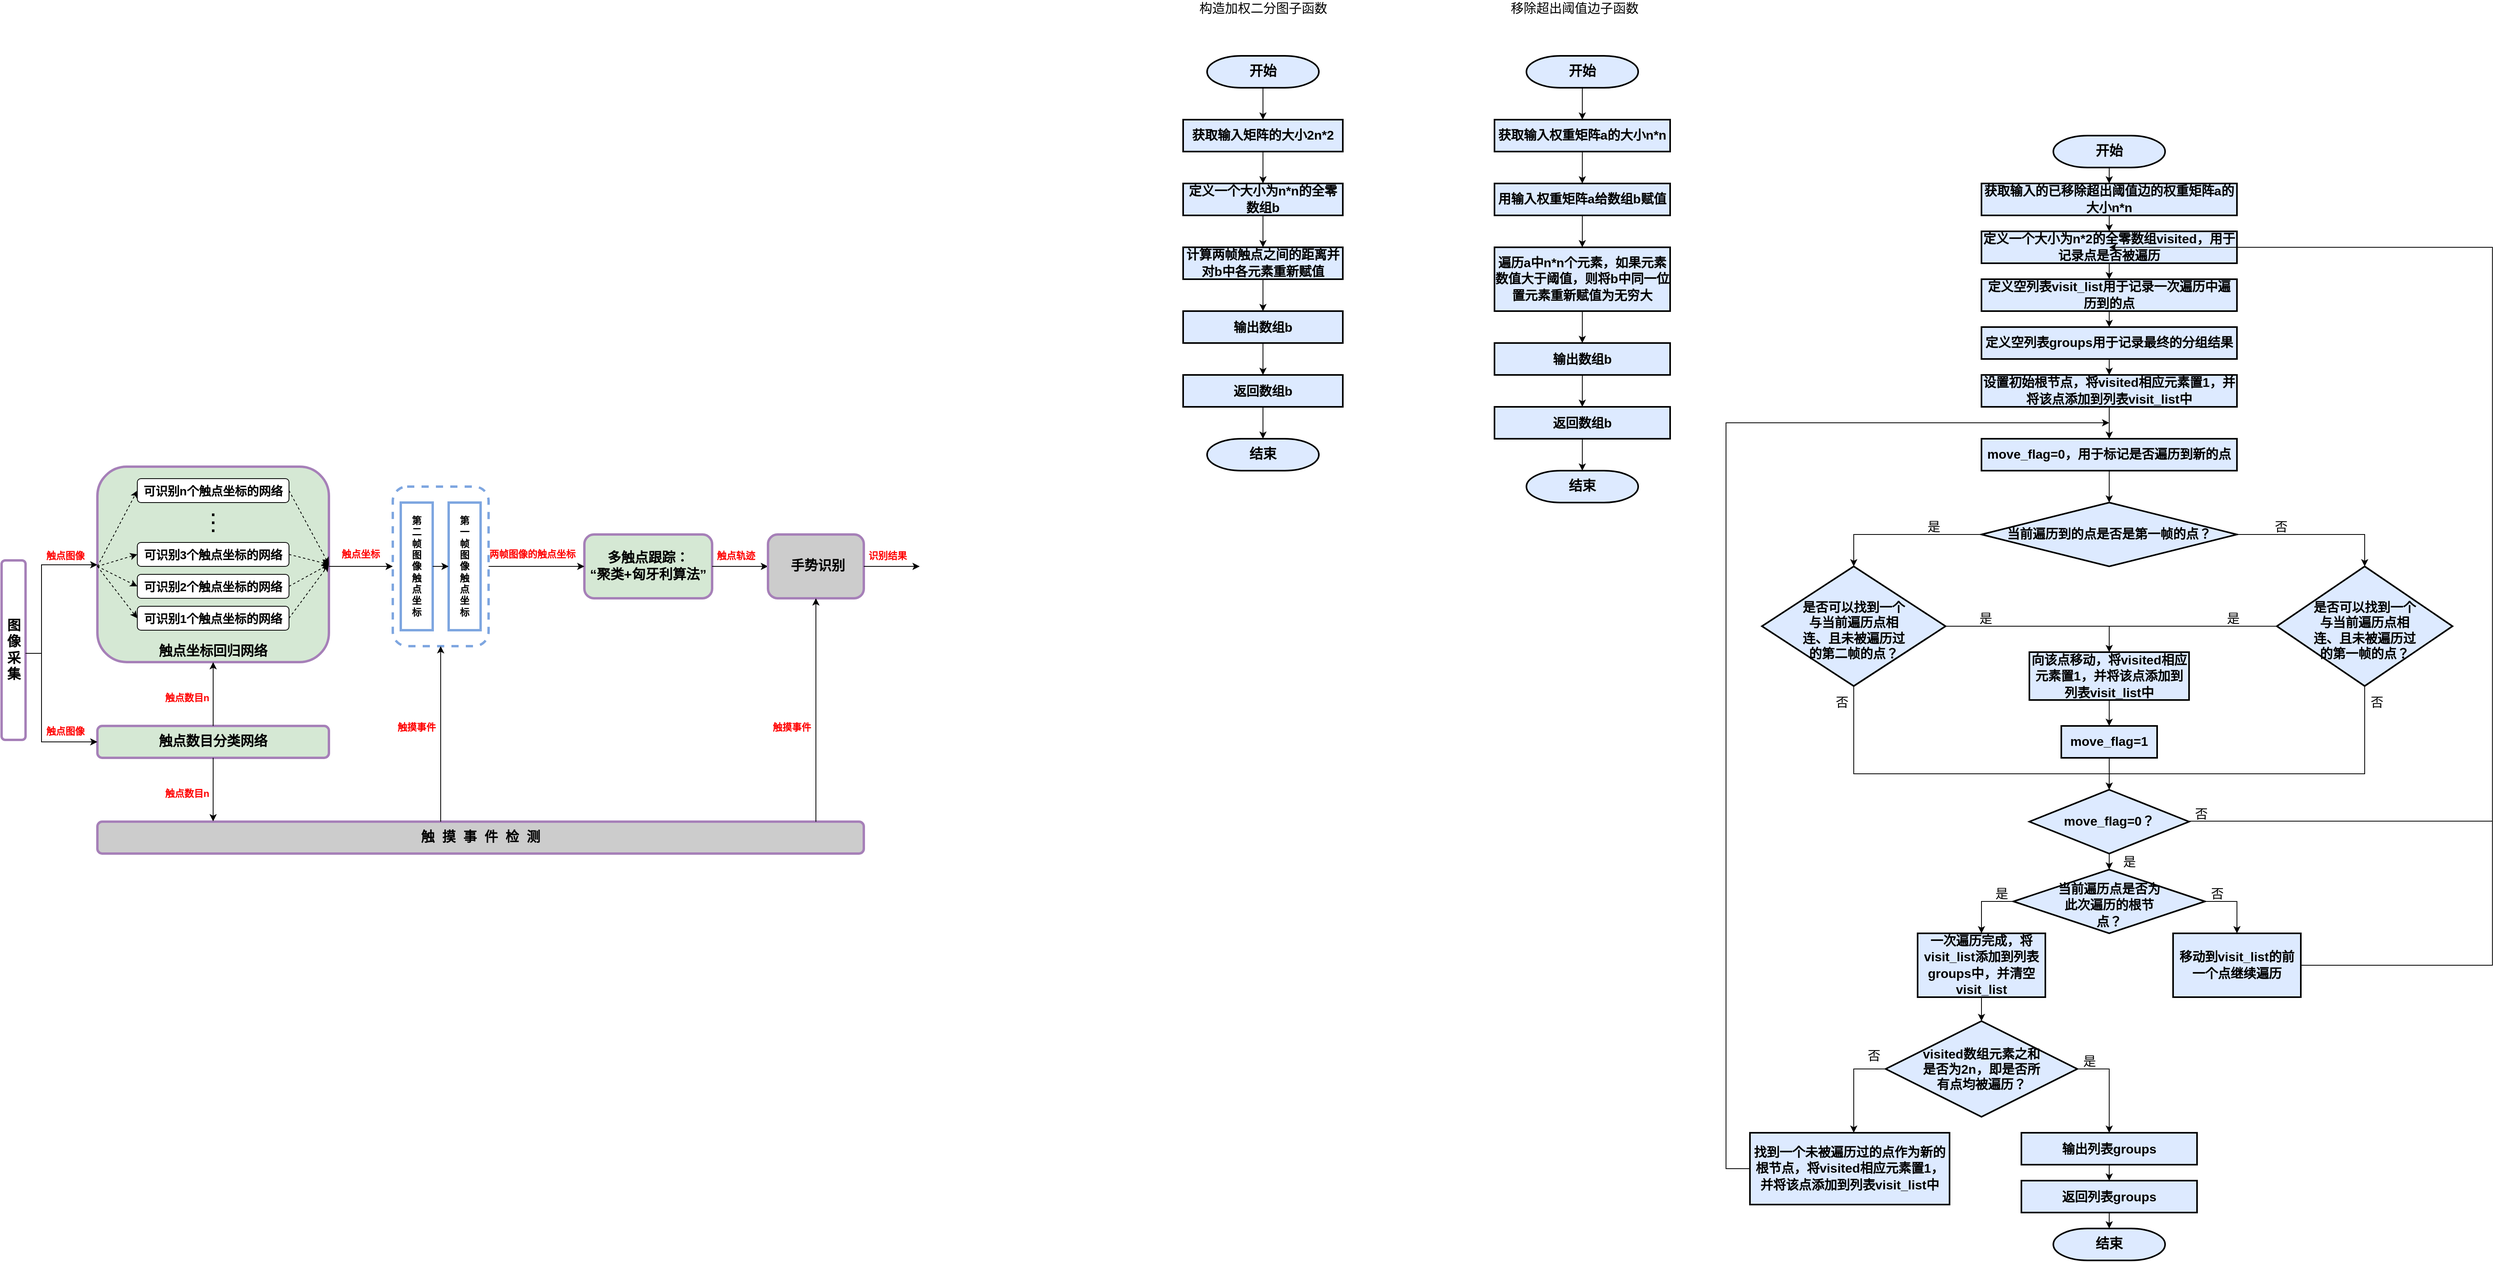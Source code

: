 <mxfile version="18.0.5" type="github">
  <diagram id="jXaNnU9WBbs-hRgU_72k" name="Page-1">
    <mxGraphModel dx="904" dy="1380" grid="1" gridSize="10" guides="1" tooltips="1" connect="1" arrows="1" fold="1" page="0" pageScale="1" pageWidth="827" pageHeight="1169" math="0" shadow="0">
      <root>
        <mxCell id="0" />
        <mxCell id="1" parent="0" />
        <mxCell id="43LiQiZvyMIUir7U2u6s-16" value="" style="rounded=1;whiteSpace=wrap;html=1;fontSize=22;fillColor=#D5E8D4;strokeColor=#A680B8;strokeWidth=3;" parent="1" vertex="1">
          <mxGeometry x="160" y="75" width="290" height="245" as="geometry" />
        </mxCell>
        <mxCell id="43LiQiZvyMIUir7U2u6s-3" value="" style="rounded=1;whiteSpace=wrap;html=1;fontSize=15;strokeColor=#A680B8;strokeWidth=3;fillColor=#D5E8D4;" parent="1" vertex="1">
          <mxGeometry x="160" y="400" width="290" height="40" as="geometry" />
        </mxCell>
        <mxCell id="43LiQiZvyMIUir7U2u6s-47" value="" style="rounded=1;whiteSpace=wrap;html=1;fontSize=15;fontColor=#000000;strokeColor=#7EA6E0;strokeWidth=3;fillColor=#FFFFFF;dashed=1;" parent="1" vertex="1">
          <mxGeometry x="530" y="100" width="120" height="200" as="geometry" />
        </mxCell>
        <mxCell id="43LiQiZvyMIUir7U2u6s-1" value="" style="rounded=1;whiteSpace=wrap;html=1;rotation=-90;strokeColor=#A680B8;strokeWidth=3;" parent="1" vertex="1">
          <mxGeometry x="-57.5" y="290" width="225" height="30" as="geometry" />
        </mxCell>
        <mxCell id="43LiQiZvyMIUir7U2u6s-2" value="&lt;b style=&quot;&quot;&gt;&lt;font style=&quot;font-size: 17px;&quot;&gt;图像采集&lt;/font&gt;&lt;/b&gt;" style="text;html=1;strokeColor=none;fillColor=none;align=center;verticalAlign=middle;whiteSpace=wrap;rounded=0;" parent="1" vertex="1">
          <mxGeometry x="42.5" y="242.5" width="25" height="125" as="geometry" />
        </mxCell>
        <mxCell id="43LiQiZvyMIUir7U2u6s-4" value="&lt;font size=&quot;1&quot; style=&quot;&quot;&gt;&lt;b style=&quot;font-size: 17px;&quot;&gt;触点数目分类网络&lt;/b&gt;&lt;/font&gt;" style="text;html=1;strokeColor=none;fillColor=none;align=center;verticalAlign=middle;whiteSpace=wrap;rounded=0;fontSize=15;" parent="1" vertex="1">
          <mxGeometry x="235" y="405" width="140" height="30" as="geometry" />
        </mxCell>
        <mxCell id="43LiQiZvyMIUir7U2u6s-5" value="" style="rounded=1;whiteSpace=wrap;html=1;fontSize=15;" parent="1" vertex="1">
          <mxGeometry x="210" y="250" width="190" height="30" as="geometry" />
        </mxCell>
        <mxCell id="43LiQiZvyMIUir7U2u6s-6" value="&lt;font style=&quot;font-size: 15px;&quot;&gt;&lt;b&gt;可识别1个触点坐标的网络&lt;/b&gt;&lt;/font&gt;" style="text;html=1;strokeColor=none;fillColor=none;align=center;verticalAlign=middle;whiteSpace=wrap;rounded=0;fontSize=15;" parent="1" vertex="1">
          <mxGeometry x="210" y="250" width="190" height="30" as="geometry" />
        </mxCell>
        <mxCell id="43LiQiZvyMIUir7U2u6s-7" value="" style="rounded=1;whiteSpace=wrap;html=1;fontSize=15;" parent="1" vertex="1">
          <mxGeometry x="210" y="210" width="190" height="30" as="geometry" />
        </mxCell>
        <mxCell id="43LiQiZvyMIUir7U2u6s-8" value="&lt;font style=&quot;font-size: 15px;&quot;&gt;&lt;b&gt;可识别2个触点坐标的网络&lt;/b&gt;&lt;/font&gt;" style="text;html=1;strokeColor=none;fillColor=none;align=center;verticalAlign=middle;whiteSpace=wrap;rounded=0;fontSize=15;" parent="1" vertex="1">
          <mxGeometry x="210" y="210" width="190" height="30" as="geometry" />
        </mxCell>
        <mxCell id="43LiQiZvyMIUir7U2u6s-9" value="" style="rounded=1;whiteSpace=wrap;html=1;fontSize=15;" parent="1" vertex="1">
          <mxGeometry x="210" y="170" width="190" height="30" as="geometry" />
        </mxCell>
        <mxCell id="43LiQiZvyMIUir7U2u6s-10" value="&lt;font style=&quot;font-size: 15px;&quot;&gt;&lt;b&gt;可识别3个触点坐标的网络&lt;/b&gt;&lt;/font&gt;" style="text;html=1;strokeColor=none;fillColor=none;align=center;verticalAlign=middle;whiteSpace=wrap;rounded=0;fontSize=15;" parent="1" vertex="1">
          <mxGeometry x="210" y="170" width="190" height="30" as="geometry" />
        </mxCell>
        <mxCell id="43LiQiZvyMIUir7U2u6s-11" value="&lt;font size=&quot;1&quot;&gt;&lt;b style=&quot;font-size: 22px;&quot;&gt;.&lt;/b&gt;&lt;/font&gt;" style="text;html=1;strokeColor=none;fillColor=none;align=center;verticalAlign=middle;whiteSpace=wrap;rounded=0;fontSize=15;" parent="1" vertex="1">
          <mxGeometry x="285" y="140" width="40" height="20" as="geometry" />
        </mxCell>
        <mxCell id="43LiQiZvyMIUir7U2u6s-12" value="&lt;font size=&quot;1&quot;&gt;&lt;b style=&quot;font-size: 22px;&quot;&gt;.&lt;/b&gt;&lt;/font&gt;" style="text;html=1;strokeColor=none;fillColor=none;align=center;verticalAlign=middle;whiteSpace=wrap;rounded=0;fontSize=15;" parent="1" vertex="1">
          <mxGeometry x="285" y="130" width="40" height="20" as="geometry" />
        </mxCell>
        <mxCell id="43LiQiZvyMIUir7U2u6s-13" value="&lt;font size=&quot;1&quot;&gt;&lt;b style=&quot;font-size: 22px;&quot;&gt;.&lt;/b&gt;&lt;/font&gt;" style="text;html=1;strokeColor=none;fillColor=none;align=center;verticalAlign=middle;whiteSpace=wrap;rounded=0;fontSize=15;" parent="1" vertex="1">
          <mxGeometry x="285" y="120" width="40" height="20" as="geometry" />
        </mxCell>
        <mxCell id="43LiQiZvyMIUir7U2u6s-14" value="" style="rounded=1;whiteSpace=wrap;html=1;fontSize=15;" parent="1" vertex="1">
          <mxGeometry x="210" y="90" width="190" height="30" as="geometry" />
        </mxCell>
        <mxCell id="43LiQiZvyMIUir7U2u6s-15" value="&lt;font style=&quot;font-size: 15px;&quot;&gt;&lt;b&gt;可识别n个触点坐标的网络&lt;/b&gt;&lt;/font&gt;" style="text;html=1;strokeColor=none;fillColor=none;align=center;verticalAlign=middle;whiteSpace=wrap;rounded=0;fontSize=15;" parent="1" vertex="1">
          <mxGeometry x="210" y="90" width="190" height="30" as="geometry" />
        </mxCell>
        <mxCell id="43LiQiZvyMIUir7U2u6s-17" value="&lt;b style=&quot;&quot;&gt;&lt;font style=&quot;font-size: 17px;&quot;&gt;触点坐标回归网络&lt;/font&gt;&lt;/b&gt;" style="text;html=1;strokeColor=none;fillColor=none;align=center;verticalAlign=middle;whiteSpace=wrap;rounded=0;fontSize=22;" parent="1" vertex="1">
          <mxGeometry x="230" y="290" width="150" height="30" as="geometry" />
        </mxCell>
        <mxCell id="43LiQiZvyMIUir7U2u6s-18" value="" style="rounded=1;whiteSpace=wrap;html=1;fontSize=15;strokeColor=#A680B8;strokeWidth=3;fillColor=#CCCCCC;" parent="1" vertex="1">
          <mxGeometry x="160" y="520" width="960" height="40" as="geometry" />
        </mxCell>
        <mxCell id="43LiQiZvyMIUir7U2u6s-19" value="&lt;b&gt;&lt;font style=&quot;font-size: 17px;&quot;&gt;触&amp;nbsp; 摸&amp;nbsp; 事&amp;nbsp; 件&amp;nbsp; 检&amp;nbsp; 测&lt;/font&gt;&lt;/b&gt;" style="text;html=1;strokeColor=none;fillColor=none;align=center;verticalAlign=middle;whiteSpace=wrap;rounded=0;fontSize=15;" parent="1" vertex="1">
          <mxGeometry x="560" y="525" width="160" height="30" as="geometry" />
        </mxCell>
        <mxCell id="43LiQiZvyMIUir7U2u6s-20" value="" style="endArrow=classic;html=1;rounded=0;fontSize=15;" parent="1" edge="1">
          <mxGeometry width="50" height="50" relative="1" as="geometry">
            <mxPoint x="70" y="309" as="sourcePoint" />
            <mxPoint x="160" y="198" as="targetPoint" />
            <Array as="points">
              <mxPoint x="90" y="309" />
              <mxPoint x="90" y="198" />
            </Array>
          </mxGeometry>
        </mxCell>
        <mxCell id="43LiQiZvyMIUir7U2u6s-21" value="&lt;font color=&quot;#ff0000&quot; style=&quot;font-size: 12px;&quot;&gt;&lt;b&gt;触点图像&lt;/b&gt;&lt;/font&gt;" style="text;html=1;strokeColor=none;fillColor=none;align=center;verticalAlign=middle;whiteSpace=wrap;rounded=0;fontSize=15;" parent="1" vertex="1">
          <mxGeometry x="90" y="170" width="60" height="30" as="geometry" />
        </mxCell>
        <mxCell id="43LiQiZvyMIUir7U2u6s-22" value="" style="endArrow=classic;html=1;rounded=0;fontSize=12;entryX=0;entryY=0.5;entryDx=0;entryDy=0;" parent="1" target="43LiQiZvyMIUir7U2u6s-3" edge="1">
          <mxGeometry width="50" height="50" relative="1" as="geometry">
            <mxPoint x="90" y="300" as="sourcePoint" />
            <mxPoint x="90" y="450" as="targetPoint" />
            <Array as="points">
              <mxPoint x="90" y="420" />
            </Array>
          </mxGeometry>
        </mxCell>
        <mxCell id="43LiQiZvyMIUir7U2u6s-23" value="&lt;font color=&quot;#ff0000&quot; style=&quot;font-size: 12px;&quot;&gt;&lt;b&gt;触点图像&lt;/b&gt;&lt;/font&gt;" style="text;html=1;strokeColor=none;fillColor=none;align=center;verticalAlign=middle;whiteSpace=wrap;rounded=0;fontSize=15;" parent="1" vertex="1">
          <mxGeometry x="90" y="390" width="60" height="30" as="geometry" />
        </mxCell>
        <mxCell id="43LiQiZvyMIUir7U2u6s-24" value="" style="endArrow=classic;html=1;rounded=0;fontSize=12;entryX=0;entryY=0.5;entryDx=0;entryDy=0;dashed=1;" parent="1" target="43LiQiZvyMIUir7U2u6s-15" edge="1">
          <mxGeometry width="50" height="50" relative="1" as="geometry">
            <mxPoint x="160" y="200" as="sourcePoint" />
            <mxPoint x="210" y="150" as="targetPoint" />
          </mxGeometry>
        </mxCell>
        <mxCell id="43LiQiZvyMIUir7U2u6s-25" value="" style="endArrow=classic;html=1;rounded=0;dashed=1;fontSize=12;entryX=0;entryY=0.5;entryDx=0;entryDy=0;" parent="1" target="43LiQiZvyMIUir7U2u6s-10" edge="1">
          <mxGeometry width="50" height="50" relative="1" as="geometry">
            <mxPoint x="160" y="200" as="sourcePoint" />
            <mxPoint x="210" y="150" as="targetPoint" />
          </mxGeometry>
        </mxCell>
        <mxCell id="43LiQiZvyMIUir7U2u6s-26" value="" style="endArrow=classic;html=1;rounded=0;dashed=1;fontSize=12;entryX=0;entryY=0.5;entryDx=0;entryDy=0;" parent="1" target="43LiQiZvyMIUir7U2u6s-8" edge="1">
          <mxGeometry width="50" height="50" relative="1" as="geometry">
            <mxPoint x="160" y="200" as="sourcePoint" />
            <mxPoint x="210" y="150" as="targetPoint" />
          </mxGeometry>
        </mxCell>
        <mxCell id="43LiQiZvyMIUir7U2u6s-27" value="" style="endArrow=classic;html=1;rounded=0;dashed=1;fontSize=12;entryX=0;entryY=0.5;entryDx=0;entryDy=0;" parent="1" target="43LiQiZvyMIUir7U2u6s-6" edge="1">
          <mxGeometry width="50" height="50" relative="1" as="geometry">
            <mxPoint x="160" y="200" as="sourcePoint" />
            <mxPoint x="210" y="150" as="targetPoint" />
          </mxGeometry>
        </mxCell>
        <mxCell id="43LiQiZvyMIUir7U2u6s-28" value="" style="endArrow=classic;html=1;rounded=0;fontSize=12;exitX=0.5;exitY=0;exitDx=0;exitDy=0;entryX=0.5;entryY=1;entryDx=0;entryDy=0;" parent="1" source="43LiQiZvyMIUir7U2u6s-3" target="43LiQiZvyMIUir7U2u6s-17" edge="1">
          <mxGeometry width="50" height="50" relative="1" as="geometry">
            <mxPoint x="190" y="400" as="sourcePoint" />
            <mxPoint x="240" y="320" as="targetPoint" />
          </mxGeometry>
        </mxCell>
        <mxCell id="43LiQiZvyMIUir7U2u6s-29" value="&lt;b&gt;触点数目n&lt;/b&gt;" style="text;html=1;strokeColor=none;fillColor=none;align=center;verticalAlign=middle;whiteSpace=wrap;rounded=0;fontSize=12;fontColor=#FF0000;" parent="1" vertex="1">
          <mxGeometry x="230" y="350" width="85" height="30" as="geometry" />
        </mxCell>
        <mxCell id="43LiQiZvyMIUir7U2u6s-30" value="" style="endArrow=classic;html=1;rounded=0;fontSize=12;fontColor=#FF0000;exitX=0.5;exitY=1;exitDx=0;exitDy=0;entryX=0.151;entryY=-0.01;entryDx=0;entryDy=0;entryPerimeter=0;" parent="1" source="43LiQiZvyMIUir7U2u6s-3" target="43LiQiZvyMIUir7U2u6s-18" edge="1">
          <mxGeometry width="50" height="50" relative="1" as="geometry">
            <mxPoint x="250" y="470" as="sourcePoint" />
            <mxPoint x="410" y="480" as="targetPoint" />
          </mxGeometry>
        </mxCell>
        <mxCell id="43LiQiZvyMIUir7U2u6s-31" value="&lt;b&gt;触点数目n&lt;/b&gt;" style="text;html=1;strokeColor=none;fillColor=none;align=center;verticalAlign=middle;whiteSpace=wrap;rounded=0;fontSize=12;fontColor=#FF0000;" parent="1" vertex="1">
          <mxGeometry x="230" y="470" width="85" height="30" as="geometry" />
        </mxCell>
        <mxCell id="43LiQiZvyMIUir7U2u6s-32" value="" style="endArrow=classic;html=1;rounded=0;fontSize=12;fontColor=#FF0000;dashed=1;entryX=1;entryY=0.5;entryDx=0;entryDy=0;exitX=1;exitY=0.5;exitDx=0;exitDy=0;" parent="1" source="43LiQiZvyMIUir7U2u6s-15" target="43LiQiZvyMIUir7U2u6s-16" edge="1">
          <mxGeometry width="50" height="50" relative="1" as="geometry">
            <mxPoint x="400" y="100" as="sourcePoint" />
            <mxPoint x="450" y="50" as="targetPoint" />
          </mxGeometry>
        </mxCell>
        <mxCell id="43LiQiZvyMIUir7U2u6s-33" value="" style="endArrow=classic;html=1;rounded=0;dashed=1;fontSize=12;fontColor=#FF0000;exitX=1;exitY=0.5;exitDx=0;exitDy=0;entryX=1;entryY=0.5;entryDx=0;entryDy=0;" parent="1" source="43LiQiZvyMIUir7U2u6s-10" target="43LiQiZvyMIUir7U2u6s-16" edge="1">
          <mxGeometry width="50" height="50" relative="1" as="geometry">
            <mxPoint x="430" y="260" as="sourcePoint" />
            <mxPoint x="450" y="200" as="targetPoint" />
          </mxGeometry>
        </mxCell>
        <mxCell id="43LiQiZvyMIUir7U2u6s-34" value="" style="endArrow=classic;html=1;rounded=0;dashed=1;fontSize=12;fontColor=#FF0000;entryX=1;entryY=0.5;entryDx=0;entryDy=0;exitX=1;exitY=0.5;exitDx=0;exitDy=0;" parent="1" source="43LiQiZvyMIUir7U2u6s-8" target="43LiQiZvyMIUir7U2u6s-16" edge="1">
          <mxGeometry width="50" height="50" relative="1" as="geometry">
            <mxPoint x="400" y="222.5" as="sourcePoint" />
            <mxPoint x="450" y="172.5" as="targetPoint" />
          </mxGeometry>
        </mxCell>
        <mxCell id="43LiQiZvyMIUir7U2u6s-35" value="" style="endArrow=classic;html=1;rounded=0;dashed=1;fontSize=12;fontColor=#FF0000;entryX=1;entryY=0.5;entryDx=0;entryDy=0;exitX=1;exitY=0.5;exitDx=0;exitDy=0;" parent="1" source="43LiQiZvyMIUir7U2u6s-6" target="43LiQiZvyMIUir7U2u6s-16" edge="1">
          <mxGeometry width="50" height="50" relative="1" as="geometry">
            <mxPoint x="400" y="270" as="sourcePoint" />
            <mxPoint x="450" y="220" as="targetPoint" />
          </mxGeometry>
        </mxCell>
        <mxCell id="43LiQiZvyMIUir7U2u6s-36" value="" style="endArrow=classic;html=1;rounded=0;fontSize=12;fontColor=#FF0000;entryX=0;entryY=0.5;entryDx=0;entryDy=0;" parent="1" target="43LiQiZvyMIUir7U2u6s-47" edge="1">
          <mxGeometry width="50" height="50" relative="1" as="geometry">
            <mxPoint x="450" y="200" as="sourcePoint" />
            <mxPoint x="540" y="200" as="targetPoint" />
          </mxGeometry>
        </mxCell>
        <mxCell id="43LiQiZvyMIUir7U2u6s-37" value="&lt;b&gt;触点坐标&lt;/b&gt;" style="text;html=1;strokeColor=none;fillColor=none;align=center;verticalAlign=middle;whiteSpace=wrap;rounded=0;fontSize=12;fontColor=#FF0000;" parent="1" vertex="1">
          <mxGeometry x="460" y="170" width="60" height="30" as="geometry" />
        </mxCell>
        <mxCell id="43LiQiZvyMIUir7U2u6s-38" value="" style="rounded=0;whiteSpace=wrap;html=1;fontSize=12;fontColor=#FF0000;strokeColor=#7EA6E0;strokeWidth=3;fillColor=none;" parent="1" vertex="1">
          <mxGeometry x="540" y="120" width="40" height="160" as="geometry" />
        </mxCell>
        <mxCell id="43LiQiZvyMIUir7U2u6s-39" value="" style="rounded=0;whiteSpace=wrap;html=1;fontSize=12;fontColor=#FF0000;strokeColor=#7EA6E0;strokeWidth=3;fillColor=none;" parent="1" vertex="1">
          <mxGeometry x="600" y="120" width="40" height="160" as="geometry" />
        </mxCell>
        <mxCell id="43LiQiZvyMIUir7U2u6s-40" value="&lt;font color=&quot;#000000&quot;&gt;&lt;b&gt;第二帧图像触点坐标&lt;/b&gt;&lt;/font&gt;" style="text;html=1;strokeColor=none;fillColor=none;align=center;verticalAlign=middle;whiteSpace=wrap;rounded=0;fontSize=12;fontColor=#FF0000;" parent="1" vertex="1">
          <mxGeometry x="550" y="130" width="20" height="140" as="geometry" />
        </mxCell>
        <mxCell id="43LiQiZvyMIUir7U2u6s-41" value="&lt;b&gt;&lt;font color=&quot;#000000&quot;&gt;第一帧图像触点坐标&lt;/font&gt;&lt;/b&gt;" style="text;html=1;strokeColor=none;fillColor=none;align=center;verticalAlign=middle;whiteSpace=wrap;rounded=0;fontSize=12;fontColor=#FF0000;" parent="1" vertex="1">
          <mxGeometry x="610" y="130" width="20" height="140" as="geometry" />
        </mxCell>
        <mxCell id="43LiQiZvyMIUir7U2u6s-42" value="" style="endArrow=classic;html=1;rounded=0;fontSize=12;fontColor=#FF0000;entryX=0;entryY=0.5;entryDx=0;entryDy=0;" parent="1" target="43LiQiZvyMIUir7U2u6s-39" edge="1">
          <mxGeometry width="50" height="50" relative="1" as="geometry">
            <mxPoint x="580" y="200" as="sourcePoint" />
            <mxPoint x="630" y="150" as="targetPoint" />
          </mxGeometry>
        </mxCell>
        <mxCell id="43LiQiZvyMIUir7U2u6s-43" value="" style="rounded=1;whiteSpace=wrap;html=1;fontSize=12;fontColor=#FF0000;strokeColor=#A680B8;strokeWidth=3;fillColor=#D5E8D4;" parent="1" vertex="1">
          <mxGeometry x="770" y="160" width="160" height="80" as="geometry" />
        </mxCell>
        <mxCell id="43LiQiZvyMIUir7U2u6s-44" value="" style="endArrow=classic;html=1;rounded=0;fontSize=12;fontColor=#FF0000;entryX=0;entryY=0.5;entryDx=0;entryDy=0;exitX=1;exitY=0.5;exitDx=0;exitDy=0;" parent="1" source="43LiQiZvyMIUir7U2u6s-47" target="43LiQiZvyMIUir7U2u6s-43" edge="1">
          <mxGeometry width="50" height="50" relative="1" as="geometry">
            <mxPoint x="640" y="200" as="sourcePoint" />
            <mxPoint x="690" y="150" as="targetPoint" />
          </mxGeometry>
        </mxCell>
        <mxCell id="43LiQiZvyMIUir7U2u6s-45" value="&lt;b&gt;两帧图像的触点坐标&lt;/b&gt;" style="text;html=1;strokeColor=none;fillColor=none;align=center;verticalAlign=middle;whiteSpace=wrap;rounded=0;fontSize=12;fontColor=#FF0000;" parent="1" vertex="1">
          <mxGeometry x="650" y="170" width="110" height="30" as="geometry" />
        </mxCell>
        <mxCell id="43LiQiZvyMIUir7U2u6s-46" value="&lt;font color=&quot;#000000&quot; style=&quot;font-size: 17px;&quot;&gt;&lt;b&gt;多触点跟踪：&lt;br&gt;“聚类+匈牙利算法”&lt;/b&gt;&lt;/font&gt;" style="text;html=1;strokeColor=none;fillColor=none;align=center;verticalAlign=middle;whiteSpace=wrap;rounded=0;fontSize=12;fontColor=#FF0000;" parent="1" vertex="1">
          <mxGeometry x="775" y="185" width="150" height="30" as="geometry" />
        </mxCell>
        <mxCell id="43LiQiZvyMIUir7U2u6s-48" value="" style="endArrow=classic;html=1;rounded=0;fontSize=15;fontColor=#000000;entryX=0.5;entryY=1;entryDx=0;entryDy=0;" parent="1" target="43LiQiZvyMIUir7U2u6s-47" edge="1">
          <mxGeometry width="50" height="50" relative="1" as="geometry">
            <mxPoint x="590" y="520" as="sourcePoint" />
            <mxPoint x="640" y="470" as="targetPoint" />
          </mxGeometry>
        </mxCell>
        <mxCell id="43LiQiZvyMIUir7U2u6s-49" value="&lt;font style=&quot;font-size: 12px;&quot; color=&quot;#ff0000&quot;&gt;&lt;b&gt;触摸事件&lt;/b&gt;&lt;/font&gt;" style="text;html=1;strokeColor=none;fillColor=none;align=center;verticalAlign=middle;whiteSpace=wrap;rounded=0;dashed=1;fontSize=15;fontColor=#000000;" parent="1" vertex="1">
          <mxGeometry x="530" y="385" width="60" height="30" as="geometry" />
        </mxCell>
        <mxCell id="43LiQiZvyMIUir7U2u6s-52" value="" style="endArrow=classic;html=1;rounded=0;fontSize=12;fontColor=#FF0000;" parent="1" edge="1">
          <mxGeometry width="50" height="50" relative="1" as="geometry">
            <mxPoint x="930" y="200" as="sourcePoint" />
            <mxPoint x="1000" y="200" as="targetPoint" />
          </mxGeometry>
        </mxCell>
        <mxCell id="43LiQiZvyMIUir7U2u6s-53" value="&lt;font style=&quot;font-size: 12px;&quot; color=&quot;#ff0000&quot;&gt;&lt;b&gt;触点轨迹&lt;/b&gt;&lt;/font&gt;" style="text;html=1;strokeColor=none;fillColor=none;align=center;verticalAlign=middle;whiteSpace=wrap;rounded=0;dashed=1;fontSize=15;fontColor=#000000;" parent="1" vertex="1">
          <mxGeometry x="930" y="170" width="60" height="30" as="geometry" />
        </mxCell>
        <mxCell id="43LiQiZvyMIUir7U2u6s-54" value="" style="rounded=1;whiteSpace=wrap;html=1;fontSize=12;fontColor=#FF0000;strokeColor=#A680B8;strokeWidth=3;fillColor=#CCCCCC;" parent="1" vertex="1">
          <mxGeometry x="1000" y="160" width="120" height="80" as="geometry" />
        </mxCell>
        <mxCell id="43LiQiZvyMIUir7U2u6s-55" value="&lt;font size=&quot;1&quot; style=&quot;&quot; color=&quot;#000000&quot;&gt;&lt;b style=&quot;font-size: 17px;&quot;&gt;手势识别&lt;/b&gt;&lt;/font&gt;" style="text;html=1;strokeColor=none;fillColor=none;align=center;verticalAlign=middle;whiteSpace=wrap;rounded=0;fontSize=12;fontColor=#FF0000;" parent="1" vertex="1">
          <mxGeometry x="1025" y="185" width="75" height="30" as="geometry" />
        </mxCell>
        <mxCell id="43LiQiZvyMIUir7U2u6s-56" value="" style="endArrow=classic;html=1;rounded=0;fontSize=15;fontColor=#000000;entryX=0.5;entryY=1;entryDx=0;entryDy=0;" parent="1" target="43LiQiZvyMIUir7U2u6s-54" edge="1">
          <mxGeometry width="50" height="50" relative="1" as="geometry">
            <mxPoint x="1060" y="520" as="sourcePoint" />
            <mxPoint x="1110" y="470" as="targetPoint" />
          </mxGeometry>
        </mxCell>
        <mxCell id="43LiQiZvyMIUir7U2u6s-57" value="&lt;font style=&quot;font-size: 12px;&quot; color=&quot;#ff0000&quot;&gt;&lt;b&gt;触摸事件&lt;/b&gt;&lt;/font&gt;" style="text;html=1;strokeColor=none;fillColor=none;align=center;verticalAlign=middle;whiteSpace=wrap;rounded=0;dashed=1;fontSize=15;fontColor=#000000;" parent="1" vertex="1">
          <mxGeometry x="1000" y="385" width="60" height="30" as="geometry" />
        </mxCell>
        <mxCell id="43LiQiZvyMIUir7U2u6s-58" value="" style="endArrow=classic;html=1;rounded=0;fontSize=15;fontColor=#000000;" parent="1" edge="1">
          <mxGeometry width="50" height="50" relative="1" as="geometry">
            <mxPoint x="1120" y="200" as="sourcePoint" />
            <mxPoint x="1190" y="200" as="targetPoint" />
          </mxGeometry>
        </mxCell>
        <mxCell id="43LiQiZvyMIUir7U2u6s-59" value="&lt;font color=&quot;#ff0000&quot; style=&quot;font-size: 12px;&quot;&gt;&lt;b&gt;识别结果&lt;/b&gt;&lt;/font&gt;" style="text;html=1;strokeColor=none;fillColor=none;align=center;verticalAlign=middle;whiteSpace=wrap;rounded=0;fontSize=15;fontColor=#000000;" parent="1" vertex="1">
          <mxGeometry x="1120" y="170" width="60" height="30" as="geometry" />
        </mxCell>
        <mxCell id="toahtwVh1Y7KSI_jJUF0-4" value="" style="edgeStyle=orthogonalEdgeStyle;rounded=0;orthogonalLoop=1;jettySize=auto;html=1;fontSize=17;" edge="1" parent="1" source="toahtwVh1Y7KSI_jJUF0-1" target="toahtwVh1Y7KSI_jJUF0-2">
          <mxGeometry relative="1" as="geometry" />
        </mxCell>
        <mxCell id="toahtwVh1Y7KSI_jJUF0-1" value="&lt;font size=&quot;1&quot; style=&quot;&quot;&gt;&lt;b style=&quot;font-size: 17px;&quot;&gt;开始&lt;/b&gt;&lt;/font&gt;" style="strokeWidth=2;html=1;shape=mxgraph.flowchart.terminator;whiteSpace=wrap;fillColor=#DDEAFF;" vertex="1" parent="1">
          <mxGeometry x="1550" y="-440" width="140" height="40" as="geometry" />
        </mxCell>
        <mxCell id="toahtwVh1Y7KSI_jJUF0-5" value="" style="edgeStyle=orthogonalEdgeStyle;rounded=0;orthogonalLoop=1;jettySize=auto;html=1;fontSize=17;" edge="1" parent="1" source="toahtwVh1Y7KSI_jJUF0-2" target="toahtwVh1Y7KSI_jJUF0-3">
          <mxGeometry relative="1" as="geometry" />
        </mxCell>
        <mxCell id="toahtwVh1Y7KSI_jJUF0-2" value="&lt;b&gt;&lt;font style=&quot;font-size: 16px;&quot;&gt;获取输入矩阵的大小2n*2&lt;/font&gt;&lt;/b&gt;" style="rounded=0;whiteSpace=wrap;html=1;fontSize=17;strokeWidth=2;fillColor=#DDEAFF;" vertex="1" parent="1">
          <mxGeometry x="1520" y="-360" width="200" height="40" as="geometry" />
        </mxCell>
        <mxCell id="toahtwVh1Y7KSI_jJUF0-7" value="" style="edgeStyle=orthogonalEdgeStyle;rounded=0;orthogonalLoop=1;jettySize=auto;html=1;fontSize=16;" edge="1" parent="1" source="toahtwVh1Y7KSI_jJUF0-3" target="toahtwVh1Y7KSI_jJUF0-6">
          <mxGeometry relative="1" as="geometry" />
        </mxCell>
        <mxCell id="toahtwVh1Y7KSI_jJUF0-3" value="&lt;b&gt;&lt;font style=&quot;font-size: 16px;&quot;&gt;定义一个大小为n*n的全零数组b&lt;/font&gt;&lt;/b&gt;" style="rounded=0;whiteSpace=wrap;html=1;fontSize=17;strokeWidth=2;fillColor=#DDEAFF;" vertex="1" parent="1">
          <mxGeometry x="1520" y="-280" width="200" height="40" as="geometry" />
        </mxCell>
        <mxCell id="toahtwVh1Y7KSI_jJUF0-10" value="" style="edgeStyle=orthogonalEdgeStyle;rounded=0;orthogonalLoop=1;jettySize=auto;html=1;fontSize=16;" edge="1" parent="1" source="toahtwVh1Y7KSI_jJUF0-6" target="toahtwVh1Y7KSI_jJUF0-8">
          <mxGeometry relative="1" as="geometry" />
        </mxCell>
        <mxCell id="toahtwVh1Y7KSI_jJUF0-6" value="&lt;b&gt;&lt;font style=&quot;font-size: 16px;&quot;&gt;计算两帧触点之间的距离并对b中各元素重新赋值&lt;/font&gt;&lt;/b&gt;" style="rounded=0;whiteSpace=wrap;html=1;fontSize=17;strokeWidth=2;fillColor=#DDEAFF;" vertex="1" parent="1">
          <mxGeometry x="1520" y="-200" width="200" height="40" as="geometry" />
        </mxCell>
        <mxCell id="toahtwVh1Y7KSI_jJUF0-11" value="" style="edgeStyle=orthogonalEdgeStyle;rounded=0;orthogonalLoop=1;jettySize=auto;html=1;fontSize=16;" edge="1" parent="1" source="toahtwVh1Y7KSI_jJUF0-8" target="toahtwVh1Y7KSI_jJUF0-9">
          <mxGeometry relative="1" as="geometry" />
        </mxCell>
        <mxCell id="toahtwVh1Y7KSI_jJUF0-8" value="&lt;b&gt;输出数组b&lt;/b&gt;" style="rounded=0;whiteSpace=wrap;html=1;fontSize=16;strokeWidth=2;fillColor=#DDEAFF;" vertex="1" parent="1">
          <mxGeometry x="1520" y="-120" width="200" height="40" as="geometry" />
        </mxCell>
        <mxCell id="toahtwVh1Y7KSI_jJUF0-13" value="" style="edgeStyle=orthogonalEdgeStyle;rounded=0;orthogonalLoop=1;jettySize=auto;html=1;fontSize=16;" edge="1" parent="1" source="toahtwVh1Y7KSI_jJUF0-9" target="toahtwVh1Y7KSI_jJUF0-12">
          <mxGeometry relative="1" as="geometry" />
        </mxCell>
        <mxCell id="toahtwVh1Y7KSI_jJUF0-9" value="&lt;b&gt;返回数组b&lt;/b&gt;" style="rounded=0;whiteSpace=wrap;html=1;fontSize=16;strokeWidth=2;fillColor=#DDEAFF;" vertex="1" parent="1">
          <mxGeometry x="1520" y="-40" width="200" height="40" as="geometry" />
        </mxCell>
        <mxCell id="toahtwVh1Y7KSI_jJUF0-12" value="&lt;font size=&quot;1&quot; style=&quot;&quot;&gt;&lt;b style=&quot;font-size: 17px;&quot;&gt;结束&lt;/b&gt;&lt;/font&gt;" style="strokeWidth=2;html=1;shape=mxgraph.flowchart.terminator;whiteSpace=wrap;fillColor=#DDEAFF;" vertex="1" parent="1">
          <mxGeometry x="1550" y="40" width="140" height="40" as="geometry" />
        </mxCell>
        <mxCell id="toahtwVh1Y7KSI_jJUF0-14" value="构造加权二分图子函数" style="text;html=1;align=center;verticalAlign=middle;resizable=0;points=[];autosize=1;strokeColor=none;fillColor=none;fontSize=16;" vertex="1" parent="1">
          <mxGeometry x="1530" y="-510" width="180" height="20" as="geometry" />
        </mxCell>
        <mxCell id="toahtwVh1Y7KSI_jJUF0-17" value="" style="edgeStyle=orthogonalEdgeStyle;rounded=0;orthogonalLoop=1;jettySize=auto;html=1;fontSize=16;strokeWidth=1;" edge="1" parent="1" source="toahtwVh1Y7KSI_jJUF0-15" target="toahtwVh1Y7KSI_jJUF0-16">
          <mxGeometry relative="1" as="geometry" />
        </mxCell>
        <mxCell id="toahtwVh1Y7KSI_jJUF0-15" value="&lt;font size=&quot;1&quot; style=&quot;&quot;&gt;&lt;b style=&quot;font-size: 17px;&quot;&gt;开始&lt;/b&gt;&lt;/font&gt;" style="strokeWidth=2;html=1;shape=mxgraph.flowchart.terminator;whiteSpace=wrap;fillColor=#DDEAFF;" vertex="1" parent="1">
          <mxGeometry x="1950" y="-440" width="140" height="40" as="geometry" />
        </mxCell>
        <mxCell id="toahtwVh1Y7KSI_jJUF0-20" value="" style="edgeStyle=orthogonalEdgeStyle;rounded=0;orthogonalLoop=1;jettySize=auto;html=1;fontSize=16;strokeWidth=1;" edge="1" parent="1" source="toahtwVh1Y7KSI_jJUF0-16" target="toahtwVh1Y7KSI_jJUF0-18">
          <mxGeometry relative="1" as="geometry" />
        </mxCell>
        <mxCell id="toahtwVh1Y7KSI_jJUF0-16" value="&lt;b&gt;&lt;font style=&quot;font-size: 16px;&quot;&gt;获取输入权重矩阵a的大小n*n&lt;/font&gt;&lt;/b&gt;" style="rounded=0;whiteSpace=wrap;html=1;fontSize=17;strokeWidth=2;fillColor=#DDEAFF;" vertex="1" parent="1">
          <mxGeometry x="1910" y="-360" width="220" height="40" as="geometry" />
        </mxCell>
        <mxCell id="toahtwVh1Y7KSI_jJUF0-22" value="" style="edgeStyle=orthogonalEdgeStyle;rounded=0;orthogonalLoop=1;jettySize=auto;html=1;fontSize=16;strokeWidth=1;" edge="1" parent="1" source="toahtwVh1Y7KSI_jJUF0-18" target="toahtwVh1Y7KSI_jJUF0-21">
          <mxGeometry relative="1" as="geometry" />
        </mxCell>
        <mxCell id="toahtwVh1Y7KSI_jJUF0-18" value="&lt;b&gt;&lt;font style=&quot;font-size: 16px;&quot;&gt;用输入权重矩阵a给数组b赋值&lt;/font&gt;&lt;/b&gt;" style="rounded=0;whiteSpace=wrap;html=1;fontSize=17;strokeWidth=2;fillColor=#DDEAFF;" vertex="1" parent="1">
          <mxGeometry x="1910" y="-280" width="220" height="40" as="geometry" />
        </mxCell>
        <mxCell id="toahtwVh1Y7KSI_jJUF0-25" value="" style="edgeStyle=orthogonalEdgeStyle;rounded=0;orthogonalLoop=1;jettySize=auto;html=1;fontSize=16;strokeWidth=1;" edge="1" parent="1" source="toahtwVh1Y7KSI_jJUF0-21" target="toahtwVh1Y7KSI_jJUF0-23">
          <mxGeometry relative="1" as="geometry" />
        </mxCell>
        <mxCell id="toahtwVh1Y7KSI_jJUF0-21" value="&lt;b&gt;&lt;font style=&quot;font-size: 16px;&quot;&gt;遍历a中n*n个元素，如果元素数值大于阈值，则将b中同一位置元素重新赋值为无穷大&lt;/font&gt;&lt;/b&gt;" style="rounded=0;whiteSpace=wrap;html=1;fontSize=17;strokeWidth=2;fillColor=#DDEAFF;" vertex="1" parent="1">
          <mxGeometry x="1910" y="-200" width="220" height="80" as="geometry" />
        </mxCell>
        <mxCell id="toahtwVh1Y7KSI_jJUF0-26" value="" style="edgeStyle=orthogonalEdgeStyle;rounded=0;orthogonalLoop=1;jettySize=auto;html=1;fontSize=16;strokeWidth=1;" edge="1" parent="1" source="toahtwVh1Y7KSI_jJUF0-23" target="toahtwVh1Y7KSI_jJUF0-24">
          <mxGeometry relative="1" as="geometry" />
        </mxCell>
        <mxCell id="toahtwVh1Y7KSI_jJUF0-23" value="&lt;b&gt;输出数组b&lt;/b&gt;" style="rounded=0;whiteSpace=wrap;html=1;fontSize=16;strokeWidth=2;fillColor=#DDEAFF;" vertex="1" parent="1">
          <mxGeometry x="1910" y="-80" width="220" height="40" as="geometry" />
        </mxCell>
        <mxCell id="toahtwVh1Y7KSI_jJUF0-28" value="" style="edgeStyle=orthogonalEdgeStyle;rounded=0;orthogonalLoop=1;jettySize=auto;html=1;fontSize=16;strokeWidth=1;" edge="1" parent="1" source="toahtwVh1Y7KSI_jJUF0-24" target="toahtwVh1Y7KSI_jJUF0-27">
          <mxGeometry relative="1" as="geometry" />
        </mxCell>
        <mxCell id="toahtwVh1Y7KSI_jJUF0-24" value="&lt;b&gt;返回数组b&lt;/b&gt;" style="rounded=0;whiteSpace=wrap;html=1;fontSize=16;strokeWidth=2;fillColor=#DDEAFF;" vertex="1" parent="1">
          <mxGeometry x="1910" width="220" height="40" as="geometry" />
        </mxCell>
        <mxCell id="toahtwVh1Y7KSI_jJUF0-27" value="&lt;font size=&quot;1&quot; style=&quot;&quot;&gt;&lt;b style=&quot;font-size: 17px;&quot;&gt;结束&lt;/b&gt;&lt;/font&gt;" style="strokeWidth=2;html=1;shape=mxgraph.flowchart.terminator;whiteSpace=wrap;fillColor=#DDEAFF;" vertex="1" parent="1">
          <mxGeometry x="1950" y="80" width="140" height="40" as="geometry" />
        </mxCell>
        <mxCell id="toahtwVh1Y7KSI_jJUF0-29" value="移除超出阈值边子函数" style="text;html=1;align=center;verticalAlign=middle;resizable=0;points=[];autosize=1;strokeColor=none;fillColor=none;fontSize=16;" vertex="1" parent="1">
          <mxGeometry x="1920" y="-510" width="180" height="20" as="geometry" />
        </mxCell>
        <mxCell id="toahtwVh1Y7KSI_jJUF0-33" value="" style="edgeStyle=orthogonalEdgeStyle;rounded=0;orthogonalLoop=1;jettySize=auto;html=1;fontSize=16;strokeWidth=1;" edge="1" parent="1" source="toahtwVh1Y7KSI_jJUF0-30" target="toahtwVh1Y7KSI_jJUF0-31">
          <mxGeometry relative="1" as="geometry" />
        </mxCell>
        <mxCell id="toahtwVh1Y7KSI_jJUF0-30" value="&lt;font size=&quot;1&quot; style=&quot;&quot;&gt;&lt;b style=&quot;font-size: 17px;&quot;&gt;开始&lt;/b&gt;&lt;/font&gt;" style="strokeWidth=2;html=1;shape=mxgraph.flowchart.terminator;whiteSpace=wrap;fillColor=#DDEAFF;" vertex="1" parent="1">
          <mxGeometry x="2610" y="-340" width="140" height="40" as="geometry" />
        </mxCell>
        <mxCell id="toahtwVh1Y7KSI_jJUF0-34" value="" style="edgeStyle=orthogonalEdgeStyle;rounded=0;orthogonalLoop=1;jettySize=auto;html=1;fontSize=16;strokeWidth=1;" edge="1" parent="1" source="toahtwVh1Y7KSI_jJUF0-31" target="toahtwVh1Y7KSI_jJUF0-32">
          <mxGeometry relative="1" as="geometry" />
        </mxCell>
        <mxCell id="toahtwVh1Y7KSI_jJUF0-31" value="&lt;b&gt;&lt;font style=&quot;font-size: 16px;&quot;&gt;获取输入的已移除超出阈值边的权重矩阵a的大小n*n&lt;/font&gt;&lt;/b&gt;" style="rounded=0;whiteSpace=wrap;html=1;fontSize=17;strokeWidth=2;fillColor=#DDEAFF;" vertex="1" parent="1">
          <mxGeometry x="2520" y="-280" width="320" height="40" as="geometry" />
        </mxCell>
        <mxCell id="toahtwVh1Y7KSI_jJUF0-36" value="" style="edgeStyle=orthogonalEdgeStyle;rounded=0;orthogonalLoop=1;jettySize=auto;html=1;fontSize=16;strokeWidth=1;" edge="1" parent="1" source="toahtwVh1Y7KSI_jJUF0-32" target="toahtwVh1Y7KSI_jJUF0-35">
          <mxGeometry relative="1" as="geometry" />
        </mxCell>
        <mxCell id="toahtwVh1Y7KSI_jJUF0-32" value="&lt;b&gt;&lt;font style=&quot;font-size: 16px;&quot;&gt;定义一个大小为n*2的全零数组visited，用于记录点是否被遍历&lt;/font&gt;&lt;/b&gt;" style="rounded=0;whiteSpace=wrap;html=1;fontSize=17;strokeWidth=2;fillColor=#DDEAFF;" vertex="1" parent="1">
          <mxGeometry x="2520" y="-220" width="320" height="40" as="geometry" />
        </mxCell>
        <mxCell id="toahtwVh1Y7KSI_jJUF0-38" value="" style="edgeStyle=orthogonalEdgeStyle;rounded=0;orthogonalLoop=1;jettySize=auto;html=1;fontSize=16;strokeWidth=1;" edge="1" parent="1" source="toahtwVh1Y7KSI_jJUF0-35" target="toahtwVh1Y7KSI_jJUF0-37">
          <mxGeometry relative="1" as="geometry" />
        </mxCell>
        <mxCell id="toahtwVh1Y7KSI_jJUF0-35" value="&lt;b&gt;&lt;font style=&quot;font-size: 16px;&quot;&gt;定义空列表visit_list用于记录一次遍历中遍历到的点&lt;/font&gt;&lt;/b&gt;" style="rounded=0;whiteSpace=wrap;html=1;fontSize=17;strokeWidth=2;fillColor=#DDEAFF;" vertex="1" parent="1">
          <mxGeometry x="2520" y="-160" width="320" height="40" as="geometry" />
        </mxCell>
        <mxCell id="toahtwVh1Y7KSI_jJUF0-40" value="" style="edgeStyle=orthogonalEdgeStyle;rounded=0;orthogonalLoop=1;jettySize=auto;html=1;fontSize=16;strokeWidth=1;" edge="1" parent="1" source="toahtwVh1Y7KSI_jJUF0-37" target="toahtwVh1Y7KSI_jJUF0-39">
          <mxGeometry relative="1" as="geometry" />
        </mxCell>
        <mxCell id="toahtwVh1Y7KSI_jJUF0-37" value="&lt;b&gt;&lt;font style=&quot;font-size: 16px;&quot;&gt;定义空列表groups用于记录最终的分组结果&lt;/font&gt;&lt;/b&gt;" style="rounded=0;whiteSpace=wrap;html=1;fontSize=17;strokeWidth=2;fillColor=#DDEAFF;" vertex="1" parent="1">
          <mxGeometry x="2520" y="-100" width="320" height="40" as="geometry" />
        </mxCell>
        <mxCell id="toahtwVh1Y7KSI_jJUF0-56" value="" style="edgeStyle=orthogonalEdgeStyle;rounded=0;orthogonalLoop=1;jettySize=auto;html=1;fontSize=16;strokeWidth=1;" edge="1" parent="1" source="toahtwVh1Y7KSI_jJUF0-39" target="toahtwVh1Y7KSI_jJUF0-55">
          <mxGeometry relative="1" as="geometry" />
        </mxCell>
        <mxCell id="toahtwVh1Y7KSI_jJUF0-39" value="&lt;b&gt;&lt;font style=&quot;font-size: 16px;&quot;&gt;设置初始根节点，将visited相应元素置1，并将该点添加到列表visit_list中&lt;/font&gt;&lt;/b&gt;" style="rounded=0;whiteSpace=wrap;html=1;fontSize=17;strokeWidth=2;fillColor=#DDEAFF;" vertex="1" parent="1">
          <mxGeometry x="2520" y="-40" width="320" height="40" as="geometry" />
        </mxCell>
        <mxCell id="toahtwVh1Y7KSI_jJUF0-66" value="" style="edgeStyle=orthogonalEdgeStyle;rounded=0;orthogonalLoop=1;jettySize=auto;html=1;fontSize=16;strokeWidth=1;" edge="1" parent="1" source="toahtwVh1Y7KSI_jJUF0-41" target="toahtwVh1Y7KSI_jJUF0-65">
          <mxGeometry relative="1" as="geometry">
            <Array as="points">
              <mxPoint x="3000" y="160" />
            </Array>
          </mxGeometry>
        </mxCell>
        <mxCell id="toahtwVh1Y7KSI_jJUF0-41" value="&lt;b&gt;&lt;font style=&quot;font-size: 16px;&quot;&gt;当前遍历到的点是否是第一帧的点？&lt;/font&gt;&lt;/b&gt;" style="rhombus;whiteSpace=wrap;html=1;fontSize=17;fillColor=#DDEAFF;rounded=0;strokeWidth=2;" vertex="1" parent="1">
          <mxGeometry x="2520" y="120" width="320" height="80" as="geometry" />
        </mxCell>
        <mxCell id="toahtwVh1Y7KSI_jJUF0-45" value="是" style="text;html=1;align=center;verticalAlign=middle;resizable=0;points=[];autosize=1;strokeColor=none;fillColor=none;fontSize=16;" vertex="1" parent="1">
          <mxGeometry x="2445" y="140" width="30" height="20" as="geometry" />
        </mxCell>
        <mxCell id="toahtwVh1Y7KSI_jJUF0-49" value="否" style="text;html=1;align=center;verticalAlign=middle;resizable=0;points=[];autosize=1;strokeColor=none;fillColor=none;fontSize=16;" vertex="1" parent="1">
          <mxGeometry x="2880" y="140" width="30" height="20" as="geometry" />
        </mxCell>
        <mxCell id="toahtwVh1Y7KSI_jJUF0-78" value="" style="edgeStyle=orthogonalEdgeStyle;rounded=0;orthogonalLoop=1;jettySize=auto;html=1;fontSize=16;strokeWidth=1;" edge="1" parent="1" source="toahtwVh1Y7KSI_jJUF0-50" target="toahtwVh1Y7KSI_jJUF0-77">
          <mxGeometry relative="1" as="geometry" />
        </mxCell>
        <mxCell id="toahtwVh1Y7KSI_jJUF0-50" value="&lt;font style=&quot;font-size: 16px;&quot;&gt;&lt;b&gt;move_flag=1&lt;/b&gt;&lt;/font&gt;" style="whiteSpace=wrap;html=1;fontSize=17;fillColor=#DDEAFF;rounded=0;strokeWidth=2;" vertex="1" parent="1">
          <mxGeometry x="2620" y="400" width="120" height="40" as="geometry" />
        </mxCell>
        <mxCell id="toahtwVh1Y7KSI_jJUF0-57" value="" style="edgeStyle=orthogonalEdgeStyle;rounded=0;orthogonalLoop=1;jettySize=auto;html=1;fontSize=16;strokeWidth=1;" edge="1" parent="1" source="toahtwVh1Y7KSI_jJUF0-55" target="toahtwVh1Y7KSI_jJUF0-41">
          <mxGeometry relative="1" as="geometry" />
        </mxCell>
        <mxCell id="toahtwVh1Y7KSI_jJUF0-55" value="&lt;font style=&quot;font-size: 16px;&quot;&gt;&lt;b&gt;move_flag=0，用于标记是否遍历到新的点&lt;/b&gt;&lt;/font&gt;" style="whiteSpace=wrap;html=1;fontSize=17;fillColor=#DDEAFF;rounded=0;strokeWidth=2;" vertex="1" parent="1">
          <mxGeometry x="2520" y="40" width="320" height="40" as="geometry" />
        </mxCell>
        <mxCell id="toahtwVh1Y7KSI_jJUF0-69" value="" style="edgeStyle=orthogonalEdgeStyle;rounded=0;orthogonalLoop=1;jettySize=auto;html=1;fontSize=16;strokeWidth=1;" edge="1" parent="1" source="toahtwVh1Y7KSI_jJUF0-59" target="toahtwVh1Y7KSI_jJUF0-68">
          <mxGeometry relative="1" as="geometry">
            <Array as="points">
              <mxPoint x="2680" y="275" />
            </Array>
          </mxGeometry>
        </mxCell>
        <mxCell id="toahtwVh1Y7KSI_jJUF0-59" value="" style="rhombus;whiteSpace=wrap;html=1;fontSize=16;strokeWidth=2;fillColor=#DDEAFF;" vertex="1" parent="1">
          <mxGeometry x="2245" y="200" width="230" height="150" as="geometry" />
        </mxCell>
        <mxCell id="toahtwVh1Y7KSI_jJUF0-60" value="&lt;b&gt;是否可以找到一个与当前遍历点相连、且未被遍历过的第二帧的点？&lt;/b&gt;" style="text;html=1;strokeColor=none;fillColor=none;align=center;verticalAlign=middle;whiteSpace=wrap;rounded=0;fontSize=16;" vertex="1" parent="1">
          <mxGeometry x="2295" y="265" width="130" height="30" as="geometry" />
        </mxCell>
        <mxCell id="toahtwVh1Y7KSI_jJUF0-61" value="" style="endArrow=classic;html=1;rounded=0;fontSize=16;strokeWidth=1;entryX=0.5;entryY=0;entryDx=0;entryDy=0;" edge="1" parent="1" target="toahtwVh1Y7KSI_jJUF0-59">
          <mxGeometry width="50" height="50" relative="1" as="geometry">
            <mxPoint x="2520" y="160" as="sourcePoint" />
            <mxPoint x="2330" y="160" as="targetPoint" />
            <Array as="points">
              <mxPoint x="2360" y="160" />
            </Array>
          </mxGeometry>
        </mxCell>
        <mxCell id="toahtwVh1Y7KSI_jJUF0-65" value="" style="rhombus;whiteSpace=wrap;html=1;fontSize=17;fillColor=#DDEAFF;rounded=0;strokeWidth=2;" vertex="1" parent="1">
          <mxGeometry x="2890" y="200" width="220" height="150" as="geometry" />
        </mxCell>
        <mxCell id="toahtwVh1Y7KSI_jJUF0-67" value="&lt;b&gt;是否可以找到一个与当前遍历点相连、且未被遍历过的第一帧的点？&lt;/b&gt;" style="text;html=1;strokeColor=none;fillColor=none;align=center;verticalAlign=middle;whiteSpace=wrap;rounded=0;fontSize=16;" vertex="1" parent="1">
          <mxGeometry x="2935" y="265" width="130" height="30" as="geometry" />
        </mxCell>
        <mxCell id="toahtwVh1Y7KSI_jJUF0-70" value="" style="edgeStyle=orthogonalEdgeStyle;rounded=0;orthogonalLoop=1;jettySize=auto;html=1;fontSize=16;strokeWidth=1;" edge="1" parent="1" source="toahtwVh1Y7KSI_jJUF0-68" target="toahtwVh1Y7KSI_jJUF0-50">
          <mxGeometry relative="1" as="geometry" />
        </mxCell>
        <mxCell id="toahtwVh1Y7KSI_jJUF0-68" value="&lt;span style=&quot;&quot;&gt;&lt;b&gt;向该点移动，&lt;/b&gt;&lt;/span&gt;&lt;b style=&quot;font-size: 17px;&quot;&gt;&lt;font style=&quot;font-size: 16px;&quot;&gt;将visited相应元素置1，并将该点添加到列表visit_list中&lt;/font&gt;&lt;/b&gt;" style="whiteSpace=wrap;html=1;fontSize=16;fillColor=#DDEAFF;strokeWidth=2;" vertex="1" parent="1">
          <mxGeometry x="2580" y="307.5" width="200" height="60" as="geometry" />
        </mxCell>
        <mxCell id="toahtwVh1Y7KSI_jJUF0-71" value="是" style="text;html=1;align=center;verticalAlign=middle;resizable=0;points=[];autosize=1;strokeColor=none;fillColor=none;fontSize=16;" vertex="1" parent="1">
          <mxGeometry x="2510" y="255" width="30" height="20" as="geometry" />
        </mxCell>
        <mxCell id="toahtwVh1Y7KSI_jJUF0-73" value="" style="endArrow=none;html=1;rounded=0;fontSize=16;strokeWidth=1;" edge="1" parent="1">
          <mxGeometry width="50" height="50" relative="1" as="geometry">
            <mxPoint x="2680" y="275" as="sourcePoint" />
            <mxPoint x="2890" y="275" as="targetPoint" />
          </mxGeometry>
        </mxCell>
        <mxCell id="toahtwVh1Y7KSI_jJUF0-74" value="是" style="text;html=1;align=center;verticalAlign=middle;resizable=0;points=[];autosize=1;strokeColor=none;fillColor=none;fontSize=16;" vertex="1" parent="1">
          <mxGeometry x="2820" y="255" width="30" height="20" as="geometry" />
        </mxCell>
        <mxCell id="toahtwVh1Y7KSI_jJUF0-84" value="" style="edgeStyle=orthogonalEdgeStyle;rounded=0;orthogonalLoop=1;jettySize=auto;html=1;fontSize=16;strokeWidth=1;" edge="1" parent="1" source="toahtwVh1Y7KSI_jJUF0-77" target="toahtwVh1Y7KSI_jJUF0-83">
          <mxGeometry relative="1" as="geometry" />
        </mxCell>
        <mxCell id="toahtwVh1Y7KSI_jJUF0-77" value="&lt;b style=&quot;font-size: 16px;&quot;&gt;move_flag=0？&lt;/b&gt;" style="rhombus;whiteSpace=wrap;html=1;fontSize=17;fillColor=#DDEAFF;rounded=0;strokeWidth=2;" vertex="1" parent="1">
          <mxGeometry x="2580" y="480" width="200" height="80" as="geometry" />
        </mxCell>
        <mxCell id="toahtwVh1Y7KSI_jJUF0-79" value="" style="endArrow=none;html=1;rounded=0;fontSize=16;strokeWidth=1;" edge="1" parent="1">
          <mxGeometry width="50" height="50" relative="1" as="geometry">
            <mxPoint x="2680" y="460" as="sourcePoint" />
            <mxPoint x="2360" y="350" as="targetPoint" />
            <Array as="points">
              <mxPoint x="2360" y="460" />
            </Array>
          </mxGeometry>
        </mxCell>
        <mxCell id="toahtwVh1Y7KSI_jJUF0-80" value="否" style="text;html=1;align=center;verticalAlign=middle;resizable=0;points=[];autosize=1;strokeColor=none;fillColor=none;fontSize=16;" vertex="1" parent="1">
          <mxGeometry x="2330" y="360" width="30" height="20" as="geometry" />
        </mxCell>
        <mxCell id="toahtwVh1Y7KSI_jJUF0-81" value="" style="endArrow=none;html=1;rounded=0;fontSize=16;strokeWidth=1;" edge="1" parent="1">
          <mxGeometry width="50" height="50" relative="1" as="geometry">
            <mxPoint x="2680" y="460" as="sourcePoint" />
            <mxPoint x="3000" y="350" as="targetPoint" />
            <Array as="points">
              <mxPoint x="3000" y="460" />
            </Array>
          </mxGeometry>
        </mxCell>
        <mxCell id="toahtwVh1Y7KSI_jJUF0-82" value="否" style="text;html=1;align=center;verticalAlign=middle;resizable=0;points=[];autosize=1;strokeColor=none;fillColor=none;fontSize=16;" vertex="1" parent="1">
          <mxGeometry x="3000" y="360" width="30" height="20" as="geometry" />
        </mxCell>
        <mxCell id="toahtwVh1Y7KSI_jJUF0-90" value="" style="edgeStyle=orthogonalEdgeStyle;rounded=0;orthogonalLoop=1;jettySize=auto;html=1;fontSize=16;strokeWidth=1;" edge="1" parent="1" source="toahtwVh1Y7KSI_jJUF0-83" target="toahtwVh1Y7KSI_jJUF0-89">
          <mxGeometry relative="1" as="geometry">
            <Array as="points">
              <mxPoint x="2520" y="620" />
            </Array>
          </mxGeometry>
        </mxCell>
        <mxCell id="toahtwVh1Y7KSI_jJUF0-106" value="" style="edgeStyle=orthogonalEdgeStyle;rounded=0;orthogonalLoop=1;jettySize=auto;html=1;fontSize=16;strokeWidth=1;" edge="1" parent="1" source="toahtwVh1Y7KSI_jJUF0-83" target="toahtwVh1Y7KSI_jJUF0-105">
          <mxGeometry relative="1" as="geometry">
            <Array as="points">
              <mxPoint x="2840" y="620" />
            </Array>
          </mxGeometry>
        </mxCell>
        <mxCell id="toahtwVh1Y7KSI_jJUF0-83" value="" style="rhombus;whiteSpace=wrap;html=1;fontSize=17;fillColor=#DDEAFF;rounded=0;strokeWidth=2;" vertex="1" parent="1">
          <mxGeometry x="2560" y="580" width="240" height="80" as="geometry" />
        </mxCell>
        <mxCell id="toahtwVh1Y7KSI_jJUF0-85" value="是" style="text;html=1;align=center;verticalAlign=middle;resizable=0;points=[];autosize=1;strokeColor=none;fillColor=none;fontSize=16;" vertex="1" parent="1">
          <mxGeometry x="2690" y="560" width="30" height="20" as="geometry" />
        </mxCell>
        <mxCell id="toahtwVh1Y7KSI_jJUF0-86" value="&lt;b style=&quot;font-size: 17px;&quot;&gt;&lt;font style=&quot;font-size: 16px;&quot;&gt;当前遍历点是否为此次遍历的根节点？&lt;/font&gt;&lt;/b&gt;" style="text;html=1;strokeColor=none;fillColor=none;align=center;verticalAlign=middle;whiteSpace=wrap;rounded=0;fontSize=16;" vertex="1" parent="1">
          <mxGeometry x="2615" y="610" width="130" height="30" as="geometry" />
        </mxCell>
        <mxCell id="toahtwVh1Y7KSI_jJUF0-113" value="" style="edgeStyle=orthogonalEdgeStyle;rounded=0;orthogonalLoop=1;jettySize=auto;html=1;fontSize=16;strokeWidth=1;entryX=0.5;entryY=0;entryDx=0;entryDy=0;" edge="1" parent="1" source="toahtwVh1Y7KSI_jJUF0-89" target="toahtwVh1Y7KSI_jJUF0-92">
          <mxGeometry relative="1" as="geometry" />
        </mxCell>
        <mxCell id="toahtwVh1Y7KSI_jJUF0-89" value="&lt;b&gt;&lt;font style=&quot;font-size: 16px;&quot;&gt;一次遍历完成，将visit_list添加到列表groups中，并清空visit_list&lt;/font&gt;&lt;/b&gt;" style="whiteSpace=wrap;html=1;fontSize=17;fillColor=#DDEAFF;rounded=0;strokeWidth=2;" vertex="1" parent="1">
          <mxGeometry x="2440" y="660" width="160" height="80" as="geometry" />
        </mxCell>
        <mxCell id="toahtwVh1Y7KSI_jJUF0-91" value="是" style="text;html=1;align=center;verticalAlign=middle;resizable=0;points=[];autosize=1;strokeColor=none;fillColor=none;fontSize=16;" vertex="1" parent="1">
          <mxGeometry x="2530" y="600" width="30" height="20" as="geometry" />
        </mxCell>
        <mxCell id="toahtwVh1Y7KSI_jJUF0-103" value="" style="edgeStyle=orthogonalEdgeStyle;rounded=0;orthogonalLoop=1;jettySize=auto;html=1;fontSize=16;strokeWidth=1;" edge="1" parent="1" source="toahtwVh1Y7KSI_jJUF0-92" target="toahtwVh1Y7KSI_jJUF0-102">
          <mxGeometry relative="1" as="geometry">
            <Array as="points">
              <mxPoint x="2360" y="830" />
            </Array>
          </mxGeometry>
        </mxCell>
        <mxCell id="toahtwVh1Y7KSI_jJUF0-92" value="" style="rhombus;whiteSpace=wrap;html=1;fontSize=17;fillColor=#DDEAFF;rounded=0;strokeWidth=2;" vertex="1" parent="1">
          <mxGeometry x="2400" y="770" width="240" height="120" as="geometry" />
        </mxCell>
        <mxCell id="toahtwVh1Y7KSI_jJUF0-94" value="&lt;b&gt;visited数组元素之和是否为2n，即是否所有点均被遍历？&lt;/b&gt;" style="text;html=1;strokeColor=none;fillColor=none;align=center;verticalAlign=middle;whiteSpace=wrap;rounded=0;fontSize=16;" vertex="1" parent="1">
          <mxGeometry x="2440" y="822.5" width="160" height="15" as="geometry" />
        </mxCell>
        <mxCell id="toahtwVh1Y7KSI_jJUF0-97" value="" style="edgeStyle=orthogonalEdgeStyle;rounded=0;orthogonalLoop=1;jettySize=auto;html=1;fontSize=16;strokeWidth=1;" edge="1" parent="1" source="toahtwVh1Y7KSI_jJUF0-95" target="toahtwVh1Y7KSI_jJUF0-96">
          <mxGeometry relative="1" as="geometry" />
        </mxCell>
        <mxCell id="toahtwVh1Y7KSI_jJUF0-95" value="&lt;b&gt;输出列表groups&lt;/b&gt;" style="rounded=0;whiteSpace=wrap;html=1;fontSize=16;strokeWidth=2;fillColor=#DDEAFF;" vertex="1" parent="1">
          <mxGeometry x="2570" y="910" width="220" height="40" as="geometry" />
        </mxCell>
        <mxCell id="toahtwVh1Y7KSI_jJUF0-99" value="" style="edgeStyle=orthogonalEdgeStyle;rounded=0;orthogonalLoop=1;jettySize=auto;html=1;fontSize=16;strokeWidth=1;" edge="1" parent="1" source="toahtwVh1Y7KSI_jJUF0-96" target="toahtwVh1Y7KSI_jJUF0-98">
          <mxGeometry relative="1" as="geometry" />
        </mxCell>
        <mxCell id="toahtwVh1Y7KSI_jJUF0-96" value="&lt;b&gt;返回列表groups&lt;/b&gt;" style="rounded=0;whiteSpace=wrap;html=1;fontSize=16;strokeWidth=2;fillColor=#DDEAFF;" vertex="1" parent="1">
          <mxGeometry x="2570" y="970" width="220" height="40" as="geometry" />
        </mxCell>
        <mxCell id="toahtwVh1Y7KSI_jJUF0-98" value="&lt;font size=&quot;1&quot; style=&quot;&quot;&gt;&lt;b style=&quot;font-size: 17px;&quot;&gt;结束&lt;/b&gt;&lt;/font&gt;" style="strokeWidth=2;html=1;shape=mxgraph.flowchart.terminator;whiteSpace=wrap;fillColor=#DDEAFF;" vertex="1" parent="1">
          <mxGeometry x="2610" y="1030" width="140" height="40" as="geometry" />
        </mxCell>
        <mxCell id="toahtwVh1Y7KSI_jJUF0-100" value="" style="endArrow=classic;html=1;rounded=0;fontSize=16;strokeWidth=1;entryX=0.5;entryY=0;entryDx=0;entryDy=0;" edge="1" parent="1" target="toahtwVh1Y7KSI_jJUF0-95">
          <mxGeometry width="50" height="50" relative="1" as="geometry">
            <mxPoint x="2640" y="830" as="sourcePoint" />
            <mxPoint x="2690" y="780" as="targetPoint" />
            <Array as="points">
              <mxPoint x="2680" y="830" />
            </Array>
          </mxGeometry>
        </mxCell>
        <mxCell id="toahtwVh1Y7KSI_jJUF0-101" value="是" style="text;html=1;align=center;verticalAlign=middle;resizable=0;points=[];autosize=1;strokeColor=none;fillColor=none;fontSize=16;" vertex="1" parent="1">
          <mxGeometry x="2640" y="810" width="30" height="20" as="geometry" />
        </mxCell>
        <mxCell id="toahtwVh1Y7KSI_jJUF0-102" value="&lt;b&gt;&lt;font style=&quot;font-size: 16px;&quot;&gt;找到一个未被遍历过的点作为新的根节点，&lt;/font&gt;&lt;/b&gt;&lt;b&gt;&lt;font style=&quot;font-size: 16px;&quot;&gt;将visited相应元素置1，并将该点添加到列表visit_list中&lt;/font&gt;&lt;/b&gt;" style="whiteSpace=wrap;html=1;fontSize=17;fillColor=#DDEAFF;rounded=0;strokeWidth=2;" vertex="1" parent="1">
          <mxGeometry x="2230" y="910" width="250" height="90" as="geometry" />
        </mxCell>
        <mxCell id="toahtwVh1Y7KSI_jJUF0-104" value="否" style="text;html=1;align=center;verticalAlign=middle;resizable=0;points=[];autosize=1;strokeColor=none;fillColor=none;fontSize=16;" vertex="1" parent="1">
          <mxGeometry x="2370" y="802.5" width="30" height="20" as="geometry" />
        </mxCell>
        <mxCell id="toahtwVh1Y7KSI_jJUF0-105" value="&lt;b&gt;&lt;font style=&quot;font-size: 16px;&quot;&gt;移动到visit_list的前一个点继续遍历&lt;/font&gt;&lt;/b&gt;" style="whiteSpace=wrap;html=1;fontSize=17;fillColor=#DDEAFF;rounded=0;strokeWidth=2;" vertex="1" parent="1">
          <mxGeometry x="2760" y="660" width="160" height="80" as="geometry" />
        </mxCell>
        <mxCell id="toahtwVh1Y7KSI_jJUF0-107" value="否" style="text;html=1;align=center;verticalAlign=middle;resizable=0;points=[];autosize=1;strokeColor=none;fillColor=none;fontSize=16;" vertex="1" parent="1">
          <mxGeometry x="2800" y="600" width="30" height="20" as="geometry" />
        </mxCell>
        <mxCell id="toahtwVh1Y7KSI_jJUF0-108" value="" style="endArrow=classic;html=1;rounded=0;fontSize=16;strokeWidth=1;exitX=0;exitY=0.5;exitDx=0;exitDy=0;" edge="1" parent="1" source="toahtwVh1Y7KSI_jJUF0-102">
          <mxGeometry width="50" height="50" relative="1" as="geometry">
            <mxPoint x="2130" y="1230" as="sourcePoint" />
            <mxPoint x="2680" y="20" as="targetPoint" />
            <Array as="points">
              <mxPoint x="2200" y="955" />
              <mxPoint x="2200" y="20" />
            </Array>
          </mxGeometry>
        </mxCell>
        <mxCell id="toahtwVh1Y7KSI_jJUF0-109" value="否" style="text;html=1;align=center;verticalAlign=middle;resizable=0;points=[];autosize=1;strokeColor=none;fillColor=none;fontSize=16;" vertex="1" parent="1">
          <mxGeometry x="2780" y="500" width="30" height="20" as="geometry" />
        </mxCell>
        <mxCell id="toahtwVh1Y7KSI_jJUF0-110" value="" style="endArrow=classic;html=1;rounded=0;fontSize=16;strokeWidth=1;" edge="1" parent="1">
          <mxGeometry width="50" height="50" relative="1" as="geometry">
            <mxPoint x="2920" y="700" as="sourcePoint" />
            <mxPoint x="2680" y="-200" as="targetPoint" />
            <Array as="points">
              <mxPoint x="3160" y="700" />
              <mxPoint x="3160" y="-200" />
            </Array>
          </mxGeometry>
        </mxCell>
        <mxCell id="toahtwVh1Y7KSI_jJUF0-112" value="" style="endArrow=none;html=1;rounded=0;fontSize=16;strokeWidth=1;" edge="1" parent="1">
          <mxGeometry width="50" height="50" relative="1" as="geometry">
            <mxPoint x="2780" y="519.33" as="sourcePoint" />
            <mxPoint x="3160" y="519.33" as="targetPoint" />
          </mxGeometry>
        </mxCell>
      </root>
    </mxGraphModel>
  </diagram>
</mxfile>
